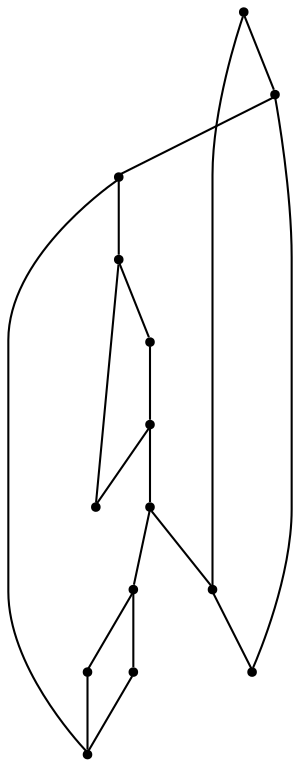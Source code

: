 graph {
  node [shape=point,comment="{\"directed\":false,\"doi\":\"10.1007/3-540-36151-0_21\",\"figure\":\"4\"}"]

  v0 [pos="1055.5844148000083,518.0769727343609"]
  v1 [pos="1039.7093613942466,454.3270156497051"]
  v2 [pos="944.084374109904,358.5770970299135"]
  v3 [pos="1039.7093613942466,581.8258807772686"]
  v4 [pos="1023.8343715667725,518.0769727343609"]
  v5 [pos="960.084358851115,518.0769727343609"]
  v6 [pos="944.084374109904,454.3270156497051"]
  v7 [pos="928.0832926432292,518.0769727343609"]
  v8 [pos="944.084374109904,581.8258807772686"]
  v9 [pos="944.084374109904,677.3260638827373"]
  v10 [pos="848.4583377838135,581.8258807772686"]
  v11 [pos="864.3333276112875,518.0769727343609"]
  v12 [pos="848.4583377838135,454.3270156497051"]
  v13 [pos="832.5843969980876,518.0769727343609"]

  v0 -- v1 [id="-1",pos="1055.5844148000083,518.0769727343609 1039.7093613942466,454.3270156497051 1039.7093613942466,454.3270156497051 1039.7093613942466,454.3270156497051"]
  v13 -- v12 [id="-2",pos="832.5843969980876,518.0769727343609 848.4583377838135,454.3270156497051 848.4583377838135,454.3270156497051 848.4583377838135,454.3270156497051"]
  v10 -- v13 [id="-3",pos="848.4583377838135,581.8258807772686 832.5843969980876,518.0769727343609 832.5843969980876,518.0769727343609 832.5843969980876,518.0769727343609"]
  v10 -- v11 [id="-4",pos="848.4583377838135,581.8258807772686 864.3333276112875,518.0769727343609 864.3333276112875,518.0769727343609 864.3333276112875,518.0769727343609"]
  v12 -- v2 [id="-5",pos="848.4583377838135,454.3270156497051 944.084374109904,358.5770970299135 944.084374109904,358.5770970299135 944.084374109904,358.5770970299135"]
  v11 -- v12 [id="-6",pos="864.3333276112875,518.0769727343609 848.4583377838135,454.3270156497051 848.4583377838135,454.3270156497051 848.4583377838135,454.3270156497051"]
  v7 -- v8 [id="-7",pos="928.0832926432292,518.0769727343609 944.084374109904,581.8258807772686 944.084374109904,581.8258807772686 944.084374109904,581.8258807772686"]
  v9 -- v3 [id="-8",pos="944.084374109904,677.3260638827373 1039.7093613942466,581.8258807772686 1039.7093613942466,581.8258807772686 1039.7093613942466,581.8258807772686"]
  v9 -- v10 [id="-9",pos="944.084374109904,677.3260638827373 848.4583377838135,581.8258807772686 848.4583377838135,581.8258807772686 848.4583377838135,581.8258807772686"]
  v8 -- v9 [id="-10",pos="944.084374109904,581.8258807772686 944.084374109904,677.3260638827373 944.084374109904,677.3260638827373 944.084374109904,677.3260638827373"]
  v8 -- v5 [id="-11",pos="944.084374109904,581.8258807772686 960.084358851115,518.0769727343609 960.084358851115,518.0769727343609 960.084358851115,518.0769727343609"]
  v6 -- v7 [id="-12",pos="944.084374109904,454.3270156497051 928.0832926432292,518.0769727343609 928.0832926432292,518.0769727343609 928.0832926432292,518.0769727343609"]
  v2 -- v6 [id="-13",pos="944.084374109904,358.5770970299135 944.084374109904,454.3270156497051 944.084374109904,454.3270156497051 944.084374109904,454.3270156497051"]
  v5 -- v6 [id="-14",pos="960.084358851115,518.0769727343609 944.084374109904,454.3270156497051 944.084374109904,454.3270156497051 944.084374109904,454.3270156497051"]
  v4 -- v1 [id="-15",pos="1023.8343715667725,518.0769727343609 1039.7093613942466,454.3270156497051 1039.7093613942466,454.3270156497051 1039.7093613942466,454.3270156497051"]
  v3 -- v4 [id="-16",pos="1039.7093613942466,581.8258807772686 1023.8343715667725,518.0769727343609 1023.8343715667725,518.0769727343609 1023.8343715667725,518.0769727343609"]
  v3 -- v0 [id="-17",pos="1039.7093613942466,581.8258807772686 1055.5844148000083,518.0769727343609 1055.5844148000083,518.0769727343609 1055.5844148000083,518.0769727343609"]
  v1 -- v2 [id="-18",pos="1039.7093613942466,454.3270156497051 944.084374109904,358.5770970299135 944.084374109904,358.5770970299135 944.084374109904,358.5770970299135"]
}